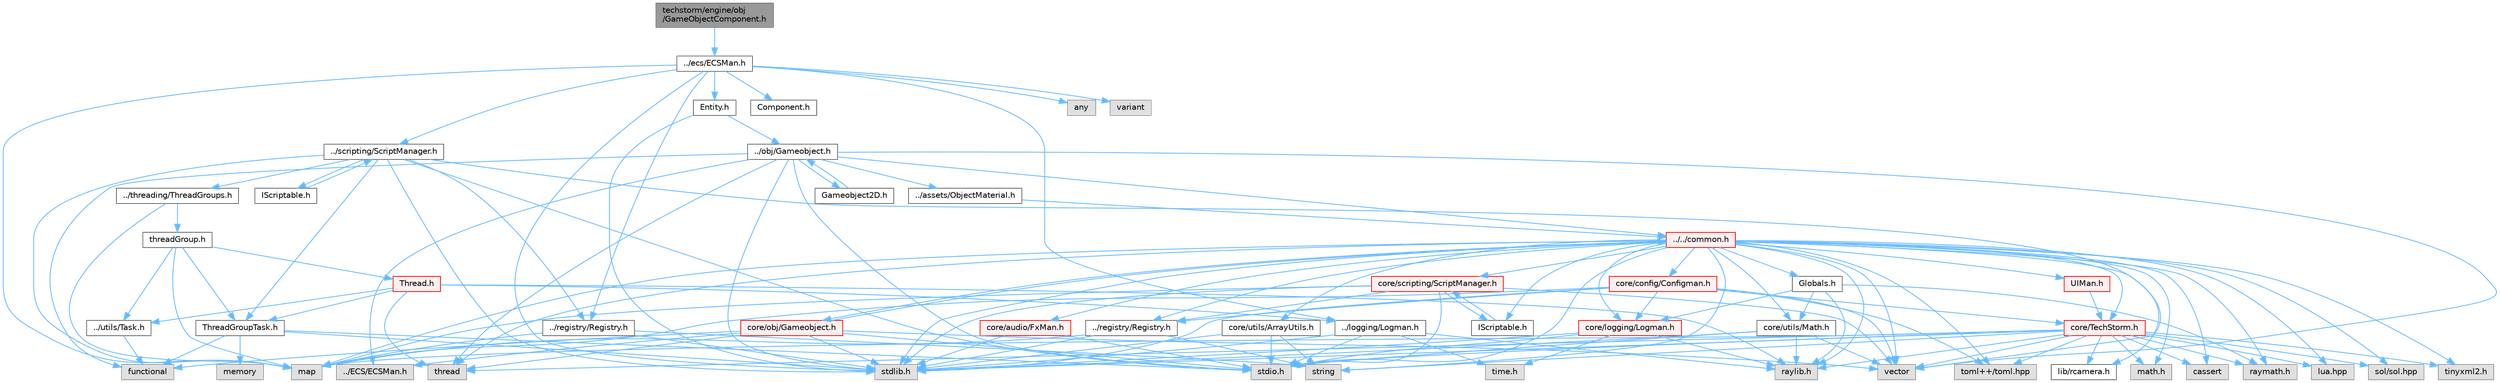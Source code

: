 digraph "techstorm/engine/obj/GameObjectComponent.h"
{
 // LATEX_PDF_SIZE
  bgcolor="transparent";
  edge [fontname=Helvetica,fontsize=10,labelfontname=Helvetica,labelfontsize=10];
  node [fontname=Helvetica,fontsize=10,shape=box,height=0.2,width=0.4];
  Node1 [id="Node000001",label="techstorm/engine/obj\l/GameObjectComponent.h",height=0.2,width=0.4,color="gray40", fillcolor="grey60", style="filled", fontcolor="black",tooltip=" "];
  Node1 -> Node2 [id="edge1_Node000001_Node000002",color="steelblue1",style="solid",tooltip=" "];
  Node2 [id="Node000002",label="../ecs/ECSMan.h",height=0.2,width=0.4,color="grey40", fillcolor="white", style="filled",URL="$engine_2ecs_2_e_c_s_man_8h.html",tooltip=" "];
  Node2 -> Node3 [id="edge2_Node000002_Node000003",color="steelblue1",style="solid",tooltip=" "];
  Node3 [id="Node000003",label="../scripting/ScriptManager.h",height=0.2,width=0.4,color="grey40", fillcolor="white", style="filled",URL="$engine_2scripting_2_script_manager_8h.html",tooltip=" "];
  Node3 -> Node4 [id="edge3_Node000003_Node000004",color="steelblue1",style="solid",tooltip=" "];
  Node4 [id="Node000004",label="stdio.h",height=0.2,width=0.4,color="grey60", fillcolor="#E0E0E0", style="filled",tooltip=" "];
  Node3 -> Node5 [id="edge4_Node000003_Node000005",color="steelblue1",style="solid",tooltip=" "];
  Node5 [id="Node000005",label="stdlib.h",height=0.2,width=0.4,color="grey60", fillcolor="#E0E0E0", style="filled",tooltip=" "];
  Node3 -> Node6 [id="edge5_Node000003_Node000006",color="steelblue1",style="solid",tooltip=" "];
  Node6 [id="Node000006",label="vector",height=0.2,width=0.4,color="grey60", fillcolor="#E0E0E0", style="filled",tooltip=" "];
  Node3 -> Node7 [id="edge6_Node000003_Node000007",color="steelblue1",style="solid",tooltip=" "];
  Node7 [id="Node000007",label="map",height=0.2,width=0.4,color="grey60", fillcolor="#E0E0E0", style="filled",tooltip=" "];
  Node3 -> Node8 [id="edge7_Node000003_Node000008",color="steelblue1",style="solid",tooltip=" "];
  Node8 [id="Node000008",label="IScriptable.h",height=0.2,width=0.4,color="grey40", fillcolor="white", style="filled",URL="$engine_2scripting_2_i_scriptable_8h.html",tooltip=" "];
  Node8 -> Node3 [id="edge8_Node000008_Node000003",color="steelblue1",style="solid",tooltip=" "];
  Node3 -> Node9 [id="edge9_Node000003_Node000009",color="steelblue1",style="solid",tooltip=" "];
  Node9 [id="Node000009",label="../registry/Registry.h",height=0.2,width=0.4,color="grey40", fillcolor="white", style="filled",URL="$engine_2registry_2_registry_8h.html",tooltip=" "];
  Node9 -> Node5 [id="edge10_Node000009_Node000005",color="steelblue1",style="solid",tooltip=" "];
  Node9 -> Node7 [id="edge11_Node000009_Node000007",color="steelblue1",style="solid",tooltip=" "];
  Node9 -> Node10 [id="edge12_Node000009_Node000010",color="steelblue1",style="solid",tooltip=" "];
  Node10 [id="Node000010",label="string",height=0.2,width=0.4,color="grey60", fillcolor="#E0E0E0", style="filled",tooltip=" "];
  Node3 -> Node11 [id="edge13_Node000003_Node000011",color="steelblue1",style="solid",tooltip=" "];
  Node11 [id="Node000011",label="../threading/ThreadGroups.h",height=0.2,width=0.4,color="grey40", fillcolor="white", style="filled",URL="$engine_2threading_2_thread_groups_8h.html",tooltip=" "];
  Node11 -> Node7 [id="edge14_Node000011_Node000007",color="steelblue1",style="solid",tooltip=" "];
  Node11 -> Node12 [id="edge15_Node000011_Node000012",color="steelblue1",style="solid",tooltip=" "];
  Node12 [id="Node000012",label="threadGroup.h",height=0.2,width=0.4,color="grey40", fillcolor="white", style="filled",URL="$engine_2threading_2_thread_group_8h.html",tooltip=" "];
  Node12 -> Node13 [id="edge16_Node000012_Node000013",color="steelblue1",style="solid",tooltip=" "];
  Node13 [id="Node000013",label="Thread.h",height=0.2,width=0.4,color="red", fillcolor="#FFF0F0", style="filled",URL="$engine_2threading_2_thread_8h.html",tooltip=" "];
  Node13 -> Node14 [id="edge17_Node000013_Node000014",color="steelblue1",style="solid",tooltip=" "];
  Node14 [id="Node000014",label="raylib.h",height=0.2,width=0.4,color="grey60", fillcolor="#E0E0E0", style="filled",tooltip=" "];
  Node13 -> Node15 [id="edge18_Node000013_Node000015",color="steelblue1",style="solid",tooltip=" "];
  Node15 [id="Node000015",label="thread",height=0.2,width=0.4,color="grey60", fillcolor="#E0E0E0", style="filled",tooltip=" "];
  Node13 -> Node17 [id="edge19_Node000013_Node000017",color="steelblue1",style="solid",tooltip=" "];
  Node17 [id="Node000017",label="../utils/Task.h",height=0.2,width=0.4,color="grey40", fillcolor="white", style="filled",URL="$engine_2utils_2_task_8h.html",tooltip=" "];
  Node17 -> Node18 [id="edge20_Node000017_Node000018",color="steelblue1",style="solid",tooltip=" "];
  Node18 [id="Node000018",label="functional",height=0.2,width=0.4,color="grey60", fillcolor="#E0E0E0", style="filled",tooltip=" "];
  Node13 -> Node19 [id="edge21_Node000013_Node000019",color="steelblue1",style="solid",tooltip=" "];
  Node19 [id="Node000019",label="../logging/Logman.h",height=0.2,width=0.4,color="grey40", fillcolor="white", style="filled",URL="$engine_2logging_2_logman_8h.html",tooltip=" "];
  Node19 -> Node4 [id="edge22_Node000019_Node000004",color="steelblue1",style="solid",tooltip=" "];
  Node19 -> Node5 [id="edge23_Node000019_Node000005",color="steelblue1",style="solid",tooltip=" "];
  Node19 -> Node20 [id="edge24_Node000019_Node000020",color="steelblue1",style="solid",tooltip=" "];
  Node20 [id="Node000020",label="time.h",height=0.2,width=0.4,color="grey60", fillcolor="#E0E0E0", style="filled",tooltip=" "];
  Node19 -> Node14 [id="edge25_Node000019_Node000014",color="steelblue1",style="solid",tooltip=" "];
  Node13 -> Node21 [id="edge26_Node000013_Node000021",color="steelblue1",style="solid",tooltip=" "];
  Node21 [id="Node000021",label="ThreadGroupTask.h",height=0.2,width=0.4,color="grey40", fillcolor="white", style="filled",URL="$engine_2threading_2_thread_group_task_8h.html",tooltip=" "];
  Node21 -> Node22 [id="edge27_Node000021_Node000022",color="steelblue1",style="solid",tooltip=" "];
  Node22 [id="Node000022",label="memory",height=0.2,width=0.4,color="grey60", fillcolor="#E0E0E0", style="filled",tooltip=" "];
  Node21 -> Node4 [id="edge28_Node000021_Node000004",color="steelblue1",style="solid",tooltip=" "];
  Node21 -> Node5 [id="edge29_Node000021_Node000005",color="steelblue1",style="solid",tooltip=" "];
  Node21 -> Node18 [id="edge30_Node000021_Node000018",color="steelblue1",style="solid",tooltip=" "];
  Node12 -> Node7 [id="edge31_Node000012_Node000007",color="steelblue1",style="solid",tooltip=" "];
  Node12 -> Node17 [id="edge32_Node000012_Node000017",color="steelblue1",style="solid",tooltip=" "];
  Node12 -> Node21 [id="edge33_Node000012_Node000021",color="steelblue1",style="solid",tooltip=" "];
  Node3 -> Node21 [id="edge34_Node000003_Node000021",color="steelblue1",style="solid",tooltip=" "];
  Node2 -> Node9 [id="edge35_Node000002_Node000009",color="steelblue1",style="solid",tooltip=" "];
  Node2 -> Node19 [id="edge36_Node000002_Node000019",color="steelblue1",style="solid",tooltip=" "];
  Node2 -> Node23 [id="edge37_Node000002_Node000023",color="steelblue1",style="solid",tooltip=" "];
  Node23 [id="Node000023",label="Component.h",height=0.2,width=0.4,color="grey40", fillcolor="white", style="filled",URL="$engine_2ecs_2_component_8h.html",tooltip=" "];
  Node2 -> Node24 [id="edge38_Node000002_Node000024",color="steelblue1",style="solid",tooltip=" "];
  Node24 [id="Node000024",label="Entity.h",height=0.2,width=0.4,color="grey40", fillcolor="white", style="filled",URL="$engine_2ecs_2_entity_8h.html",tooltip=" "];
  Node24 -> Node25 [id="edge39_Node000024_Node000025",color="steelblue1",style="solid",tooltip=" "];
  Node25 [id="Node000025",label="../obj/Gameobject.h",height=0.2,width=0.4,color="grey40", fillcolor="white", style="filled",URL="$engine_2obj_2_gameobject_8h.html",tooltip=" "];
  Node25 -> Node26 [id="edge40_Node000025_Node000026",color="steelblue1",style="solid",tooltip=" "];
  Node26 [id="Node000026",label="../../common.h",height=0.2,width=0.4,color="red", fillcolor="#FFF0F0", style="filled",URL="$_common_8h.html",tooltip=" "];
  Node26 -> Node14 [id="edge41_Node000026_Node000014",color="steelblue1",style="solid",tooltip=" "];
  Node26 -> Node27 [id="edge42_Node000026_Node000027",color="steelblue1",style="solid",tooltip=" "];
  Node27 [id="Node000027",label="raymath.h",height=0.2,width=0.4,color="grey60", fillcolor="#E0E0E0", style="filled",tooltip=" "];
  Node26 -> Node28 [id="edge43_Node000026_Node000028",color="steelblue1",style="solid",tooltip=" "];
  Node28 [id="Node000028",label="lib/rcamera.h",height=0.2,width=0.4,color="grey40", fillcolor="white", style="filled",URL="$rcamera_8h.html",tooltip=" "];
  Node26 -> Node4 [id="edge44_Node000026_Node000004",color="steelblue1",style="solid",tooltip=" "];
  Node26 -> Node5 [id="edge45_Node000026_Node000005",color="steelblue1",style="solid",tooltip=" "];
  Node26 -> Node10 [id="edge46_Node000026_Node000010",color="steelblue1",style="solid",tooltip=" "];
  Node26 -> Node6 [id="edge47_Node000026_Node000006",color="steelblue1",style="solid",tooltip=" "];
  Node26 -> Node7 [id="edge48_Node000026_Node000007",color="steelblue1",style="solid",tooltip=" "];
  Node26 -> Node15 [id="edge49_Node000026_Node000015",color="steelblue1",style="solid",tooltip=" "];
  Node26 -> Node29 [id="edge50_Node000026_Node000029",color="steelblue1",style="solid",tooltip=" "];
  Node29 [id="Node000029",label="math.h",height=0.2,width=0.4,color="grey60", fillcolor="#E0E0E0", style="filled",tooltip=" "];
  Node26 -> Node30 [id="edge51_Node000026_Node000030",color="steelblue1",style="solid",tooltip=" "];
  Node30 [id="Node000030",label="cassert",height=0.2,width=0.4,color="grey60", fillcolor="#E0E0E0", style="filled",tooltip=" "];
  Node26 -> Node31 [id="edge52_Node000026_Node000031",color="steelblue1",style="solid",tooltip=" "];
  Node31 [id="Node000031",label="lua.hpp",height=0.2,width=0.4,color="grey60", fillcolor="#E0E0E0", style="filled",tooltip=" "];
  Node26 -> Node32 [id="edge53_Node000026_Node000032",color="steelblue1",style="solid",tooltip=" "];
  Node32 [id="Node000032",label="sol/sol.hpp",height=0.2,width=0.4,color="grey60", fillcolor="#E0E0E0", style="filled",tooltip=" "];
  Node26 -> Node33 [id="edge54_Node000026_Node000033",color="steelblue1",style="solid",tooltip=" "];
  Node33 [id="Node000033",label="toml++/toml.hpp",height=0.2,width=0.4,color="grey60", fillcolor="#E0E0E0", style="filled",tooltip=" "];
  Node26 -> Node34 [id="edge55_Node000026_Node000034",color="steelblue1",style="solid",tooltip=" "];
  Node34 [id="Node000034",label="tinyxml2.h",height=0.2,width=0.4,color="grey60", fillcolor="#E0E0E0", style="filled",tooltip=" "];
  Node26 -> Node35 [id="edge56_Node000026_Node000035",color="steelblue1",style="solid",tooltip=" "];
  Node35 [id="Node000035",label="Globals.h",height=0.2,width=0.4,color="grey40", fillcolor="white", style="filled",URL="$_globals_8h.html",tooltip=" "];
  Node35 -> Node14 [id="edge57_Node000035_Node000014",color="steelblue1",style="solid",tooltip=" "];
  Node35 -> Node27 [id="edge58_Node000035_Node000027",color="steelblue1",style="solid",tooltip=" "];
  Node35 -> Node36 [id="edge59_Node000035_Node000036",color="steelblue1",style="solid",tooltip=" "];
  Node36 [id="Node000036",label="core/utils/Math.h",height=0.2,width=0.4,color="grey40", fillcolor="white", style="filled",URL="$core_2utils_2_math_8h.html",tooltip=" "];
  Node36 -> Node14 [id="edge60_Node000036_Node000014",color="steelblue1",style="solid",tooltip=" "];
  Node36 -> Node5 [id="edge61_Node000036_Node000005",color="steelblue1",style="solid",tooltip=" "];
  Node36 -> Node4 [id="edge62_Node000036_Node000004",color="steelblue1",style="solid",tooltip=" "];
  Node36 -> Node6 [id="edge63_Node000036_Node000006",color="steelblue1",style="solid",tooltip=" "];
  Node35 -> Node37 [id="edge64_Node000035_Node000037",color="steelblue1",style="solid",tooltip=" "];
  Node37 [id="Node000037",label="core/logging/Logman.h",height=0.2,width=0.4,color="red", fillcolor="#FFF0F0", style="filled",URL="$core_2logging_2_logman_8h.html",tooltip=" "];
  Node37 -> Node4 [id="edge65_Node000037_Node000004",color="steelblue1",style="solid",tooltip=" "];
  Node37 -> Node5 [id="edge66_Node000037_Node000005",color="steelblue1",style="solid",tooltip=" "];
  Node37 -> Node20 [id="edge67_Node000037_Node000020",color="steelblue1",style="solid",tooltip=" "];
  Node37 -> Node14 [id="edge68_Node000037_Node000014",color="steelblue1",style="solid",tooltip=" "];
  Node26 -> Node39 [id="edge69_Node000026_Node000039",color="steelblue1",style="solid",tooltip=" "];
  Node39 [id="Node000039",label="core/TechStorm.h",height=0.2,width=0.4,color="red", fillcolor="#FFF0F0", style="filled",URL="$_tech_storm_8h.html",tooltip=" "];
  Node39 -> Node14 [id="edge70_Node000039_Node000014",color="steelblue1",style="solid",tooltip=" "];
  Node39 -> Node27 [id="edge71_Node000039_Node000027",color="steelblue1",style="solid",tooltip=" "];
  Node39 -> Node28 [id="edge72_Node000039_Node000028",color="steelblue1",style="solid",tooltip=" "];
  Node39 -> Node4 [id="edge73_Node000039_Node000004",color="steelblue1",style="solid",tooltip=" "];
  Node39 -> Node5 [id="edge74_Node000039_Node000005",color="steelblue1",style="solid",tooltip=" "];
  Node39 -> Node6 [id="edge75_Node000039_Node000006",color="steelblue1",style="solid",tooltip=" "];
  Node39 -> Node10 [id="edge76_Node000039_Node000010",color="steelblue1",style="solid",tooltip=" "];
  Node39 -> Node7 [id="edge77_Node000039_Node000007",color="steelblue1",style="solid",tooltip=" "];
  Node39 -> Node15 [id="edge78_Node000039_Node000015",color="steelblue1",style="solid",tooltip=" "];
  Node39 -> Node29 [id="edge79_Node000039_Node000029",color="steelblue1",style="solid",tooltip=" "];
  Node39 -> Node30 [id="edge80_Node000039_Node000030",color="steelblue1",style="solid",tooltip=" "];
  Node39 -> Node31 [id="edge81_Node000039_Node000031",color="steelblue1",style="solid",tooltip=" "];
  Node39 -> Node32 [id="edge82_Node000039_Node000032",color="steelblue1",style="solid",tooltip=" "];
  Node39 -> Node33 [id="edge83_Node000039_Node000033",color="steelblue1",style="solid",tooltip=" "];
  Node39 -> Node34 [id="edge84_Node000039_Node000034",color="steelblue1",style="solid",tooltip=" "];
  Node26 -> Node49 [id="edge85_Node000026_Node000049",color="steelblue1",style="solid",tooltip=" "];
  Node49 [id="Node000049",label="core/config/Configman.h",height=0.2,width=0.4,color="red", fillcolor="#FFF0F0", style="filled",URL="$core_2config_2_configman_8h.html",tooltip=" "];
  Node49 -> Node39 [id="edge86_Node000049_Node000039",color="steelblue1",style="solid",tooltip=" "];
  Node49 -> Node37 [id="edge87_Node000049_Node000037",color="steelblue1",style="solid",tooltip=" "];
  Node49 -> Node76 [id="edge88_Node000049_Node000076",color="steelblue1",style="solid",tooltip=" "];
  Node76 [id="Node000076",label="../registry/Registry.h",height=0.2,width=0.4,color="grey40", fillcolor="white", style="filled",URL="$core_2registry_2_registry_8h.html",tooltip=" "];
  Node76 -> Node5 [id="edge89_Node000076_Node000005",color="steelblue1",style="solid",tooltip=" "];
  Node76 -> Node7 [id="edge90_Node000076_Node000007",color="steelblue1",style="solid",tooltip=" "];
  Node76 -> Node10 [id="edge91_Node000076_Node000010",color="steelblue1",style="solid",tooltip=" "];
  Node49 -> Node33 [id="edge92_Node000049_Node000033",color="steelblue1",style="solid",tooltip=" "];
  Node49 -> Node6 [id="edge93_Node000049_Node000006",color="steelblue1",style="solid",tooltip=" "];
  Node49 -> Node5 [id="edge94_Node000049_Node000005",color="steelblue1",style="solid",tooltip=" "];
  Node49 -> Node7 [id="edge95_Node000049_Node000007",color="steelblue1",style="solid",tooltip=" "];
  Node26 -> Node37 [id="edge96_Node000026_Node000037",color="steelblue1",style="solid",tooltip=" "];
  Node26 -> Node77 [id="edge97_Node000026_Node000077",color="steelblue1",style="solid",tooltip=" "];
  Node77 [id="Node000077",label="core/obj/Gameobject.h",height=0.2,width=0.4,color="red", fillcolor="#FFF0F0", style="filled",URL="$core_2obj_2_gameobject_8h.html",tooltip=" "];
  Node77 -> Node26 [id="edge98_Node000077_Node000026",color="steelblue1",style="solid",tooltip=" "];
  Node77 -> Node79 [id="edge99_Node000077_Node000079",color="steelblue1",style="solid",tooltip=" "];
  Node79 [id="Node000079",label="../ECS/ECSMan.h",height=0.2,width=0.4,color="grey60", fillcolor="#E0E0E0", style="filled",tooltip=" "];
  Node77 -> Node4 [id="edge100_Node000077_Node000004",color="steelblue1",style="solid",tooltip=" "];
  Node77 -> Node5 [id="edge101_Node000077_Node000005",color="steelblue1",style="solid",tooltip=" "];
  Node77 -> Node6 [id="edge102_Node000077_Node000006",color="steelblue1",style="solid",tooltip=" "];
  Node77 -> Node18 [id="edge103_Node000077_Node000018",color="steelblue1",style="solid",tooltip=" "];
  Node77 -> Node15 [id="edge104_Node000077_Node000015",color="steelblue1",style="solid",tooltip=" "];
  Node26 -> Node36 [id="edge105_Node000026_Node000036",color="steelblue1",style="solid",tooltip=" "];
  Node26 -> Node76 [id="edge106_Node000026_Node000076",color="steelblue1",style="solid",tooltip=" "];
  Node26 -> Node81 [id="edge107_Node000026_Node000081",color="steelblue1",style="solid",tooltip=" "];
  Node81 [id="Node000081",label="core/scripting/ScriptManager.h",height=0.2,width=0.4,color="red", fillcolor="#FFF0F0", style="filled",URL="$core_2scripting_2_script_manager_8h.html",tooltip=" "];
  Node81 -> Node4 [id="edge108_Node000081_Node000004",color="steelblue1",style="solid",tooltip=" "];
  Node81 -> Node5 [id="edge109_Node000081_Node000005",color="steelblue1",style="solid",tooltip=" "];
  Node81 -> Node6 [id="edge110_Node000081_Node000006",color="steelblue1",style="solid",tooltip=" "];
  Node81 -> Node7 [id="edge111_Node000081_Node000007",color="steelblue1",style="solid",tooltip=" "];
  Node81 -> Node82 [id="edge112_Node000081_Node000082",color="steelblue1",style="solid",tooltip=" "];
  Node82 [id="Node000082",label="IScriptable.h",height=0.2,width=0.4,color="grey40", fillcolor="white", style="filled",URL="$core_2scripting_2_i_scriptable_8h.html",tooltip=" "];
  Node82 -> Node81 [id="edge113_Node000082_Node000081",color="steelblue1",style="solid",tooltip=" "];
  Node81 -> Node76 [id="edge114_Node000081_Node000076",color="steelblue1",style="solid",tooltip=" "];
  Node26 -> Node82 [id="edge115_Node000026_Node000082",color="steelblue1",style="solid",tooltip=" "];
  Node26 -> Node88 [id="edge116_Node000026_Node000088",color="steelblue1",style="solid",tooltip=" "];
  Node88 [id="Node000088",label="core/utils/ArrayUtils.h",height=0.2,width=0.4,color="grey40", fillcolor="white", style="filled",URL="$core_2utils_2_array_utils_8h.html",tooltip=" "];
  Node88 -> Node4 [id="edge117_Node000088_Node000004",color="steelblue1",style="solid",tooltip=" "];
  Node88 -> Node5 [id="edge118_Node000088_Node000005",color="steelblue1",style="solid",tooltip=" "];
  Node88 -> Node10 [id="edge119_Node000088_Node000010",color="steelblue1",style="solid",tooltip=" "];
  Node26 -> Node89 [id="edge120_Node000026_Node000089",color="steelblue1",style="solid",tooltip=" "];
  Node89 [id="Node000089",label="core/audio/FxMan.h",height=0.2,width=0.4,color="red", fillcolor="#FFF0F0", style="filled",URL="$core_2audio_2_fx_man_8h.html",tooltip=" "];
  Node89 -> Node5 [id="edge121_Node000089_Node000005",color="steelblue1",style="solid",tooltip=" "];
  Node89 -> Node4 [id="edge122_Node000089_Node000004",color="steelblue1",style="solid",tooltip=" "];
  Node26 -> Node93 [id="edge123_Node000026_Node000093",color="steelblue1",style="solid",tooltip=" "];
  Node93 [id="Node000093",label="UIMan.h",height=0.2,width=0.4,color="red", fillcolor="#FFF0F0", style="filled",URL="$core_2ui_2_u_i_man_8h.html",tooltip=" "];
  Node93 -> Node39 [id="edge124_Node000093_Node000039",color="steelblue1",style="solid",tooltip=" "];
  Node25 -> Node136 [id="edge125_Node000025_Node000136",color="steelblue1",style="solid",tooltip=" "];
  Node136 [id="Node000136",label="Gameobject2D.h",height=0.2,width=0.4,color="grey40", fillcolor="white", style="filled",URL="$engine_2obj_2_gameobject2_d_8h.html",tooltip=" "];
  Node136 -> Node25 [id="edge126_Node000136_Node000025",color="steelblue1",style="solid",tooltip=" "];
  Node25 -> Node79 [id="edge127_Node000025_Node000079",color="steelblue1",style="solid",tooltip=" "];
  Node25 -> Node137 [id="edge128_Node000025_Node000137",color="steelblue1",style="solid",tooltip=" "];
  Node137 [id="Node000137",label="../assets/ObjectMaterial.h",height=0.2,width=0.4,color="grey40", fillcolor="white", style="filled",URL="$engine_2assets_2_object_material_8h.html",tooltip=" "];
  Node137 -> Node26 [id="edge129_Node000137_Node000026",color="steelblue1",style="solid",tooltip=" "];
  Node25 -> Node4 [id="edge130_Node000025_Node000004",color="steelblue1",style="solid",tooltip=" "];
  Node25 -> Node5 [id="edge131_Node000025_Node000005",color="steelblue1",style="solid",tooltip=" "];
  Node25 -> Node6 [id="edge132_Node000025_Node000006",color="steelblue1",style="solid",tooltip=" "];
  Node25 -> Node18 [id="edge133_Node000025_Node000018",color="steelblue1",style="solid",tooltip=" "];
  Node25 -> Node15 [id="edge134_Node000025_Node000015",color="steelblue1",style="solid",tooltip=" "];
  Node24 -> Node5 [id="edge135_Node000024_Node000005",color="steelblue1",style="solid",tooltip=" "];
  Node2 -> Node5 [id="edge136_Node000002_Node000005",color="steelblue1",style="solid",tooltip=" "];
  Node2 -> Node7 [id="edge137_Node000002_Node000007",color="steelblue1",style="solid",tooltip=" "];
  Node2 -> Node114 [id="edge138_Node000002_Node000114",color="steelblue1",style="solid",tooltip=" "];
  Node114 [id="Node000114",label="any",height=0.2,width=0.4,color="grey60", fillcolor="#E0E0E0", style="filled",tooltip=" "];
  Node2 -> Node115 [id="edge139_Node000002_Node000115",color="steelblue1",style="solid",tooltip=" "];
  Node115 [id="Node000115",label="variant",height=0.2,width=0.4,color="grey60", fillcolor="#E0E0E0", style="filled",tooltip=" "];
}
